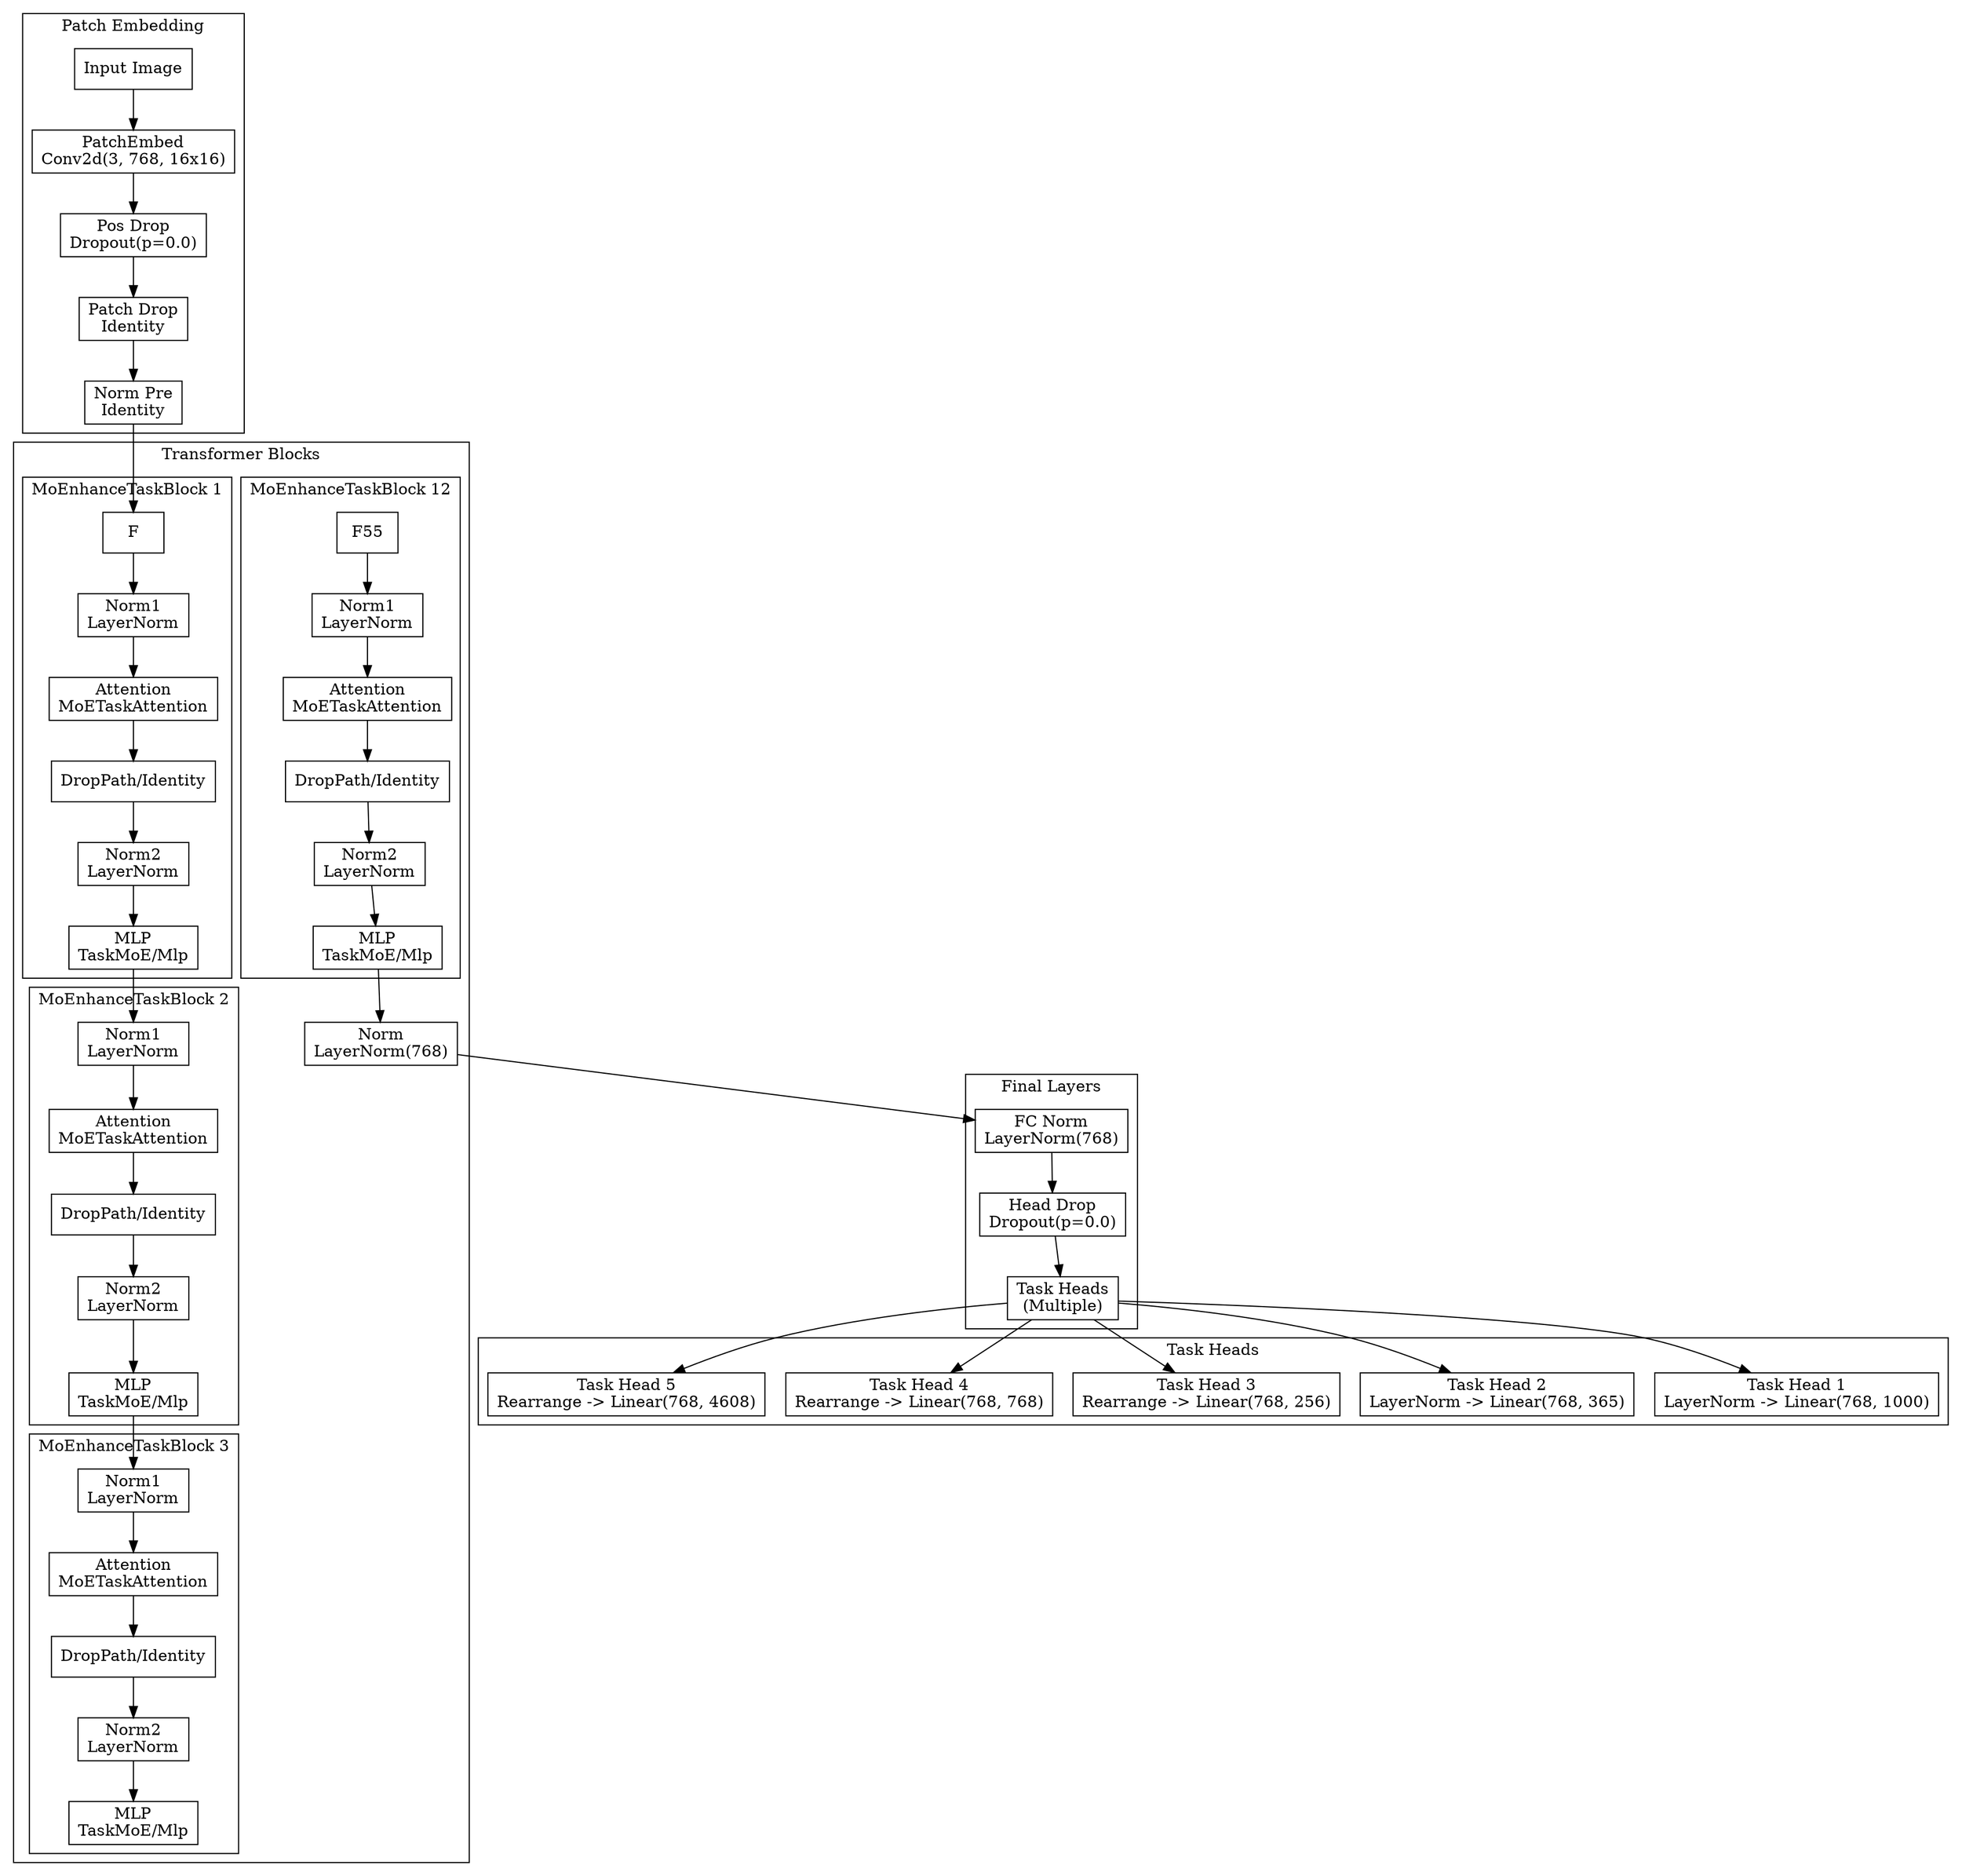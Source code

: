 digraph G {
    node [shape=rect];

    // Patch Embedding
    A [label="Input Image"];
    B [label="PatchEmbed\nConv2d(3, 768, 16x16)"];
    C [label="Pos Drop\nDropout(p=0.0)"];
    D [label="Patch Drop\nIdentity"];
    E [label="Norm Pre\nIdentity"];

    subgraph cluster_Patch_Embedding {
        label="Patch Embedding";
        A -> B;
        B -> C;
        C -> D;
        D -> E;
    }

    // Transformer Blocks
    subgraph cluster_Transformer_Blocks {
        label="Transformer Blocks";
        E -> F;
        
        subgraph cluster_MoEnhanceTaskBlock_1 {
            label="MoEnhanceTaskBlock 1";
            F1 [label="Norm1\nLayerNorm"];
            F2 [label="Attention\nMoETaskAttention"];
            F3 [label="DropPath/Identity"];
            F4 [label="Norm2\nLayerNorm"];
            F5 [label="MLP\nTaskMoE/Mlp"];
            
            F -> F1;
            F1 -> F2;
            F2 -> F3;
            F3 -> F4;
            F4 -> F5;
        }

        subgraph cluster_MoEnhanceTaskBlock_2 {
            label="MoEnhanceTaskBlock 2";
            F6 [label="Norm1\nLayerNorm"];
            F7 [label="Attention\nMoETaskAttention"];
            F8 [label="DropPath/Identity"];
            F9 [label="Norm2\nLayerNorm"];
            F10 [label="MLP\nTaskMoE/Mlp"];
            
            F5 -> F6;
            F6 -> F7;
            F7 -> F8;
            F8 -> F9;
            F9 -> F10;
        }

        subgraph cluster_MoEnhanceTaskBlock_3 {
            label="MoEnhanceTaskBlock 3";
            F11 [label="Norm1\nLayerNorm"];
            F12 [label="Attention\nMoETaskAttention"];
            F13 [label="DropPath/Identity"];
            F14 [label="Norm2\nLayerNorm"];
            F15 [label="MLP\nTaskMoE/Mlp"];
            
            F10 -> F11;
            F11 -> F12;
            F12 -> F13;
            F13 -> F14;
            F14 -> F15;
        }

        // Add more MoEnhanceTaskBlock subgraphs as needed
        // ...

        subgraph cluster_MoEnhanceTaskBlock_12 {
            label="MoEnhanceTaskBlock 12";
            F56 [label="Norm1\nLayerNorm"];
            F57 [label="Attention\nMoETaskAttention"];
            F58 [label="DropPath/Identity"];
            F59 [label="Norm2\nLayerNorm"];
            F60 [label="MLP\nTaskMoE/Mlp"];
            
            F55 -> F56;
            F56 -> F57;
            F57 -> F58;
            F58 -> F59;
            F59 -> F60;
        }

        // Final connection to the next stage
        F60 -> G;
    }

    // Final Layers
    subgraph cluster_Final_Layers {
        label="Final Layers";
        G [label="Norm\nLayerNorm(768)"];
        H [label="FC Norm\nLayerNorm(768)"];
        I [label="Head Drop\nDropout(p=0.0)"];
        J [label="Task Heads\n(Multiple)"];
        
        G -> H;
        H -> I;
        I -> J;
    }

    // Task Heads
    subgraph cluster_Task_Heads {
        label="Task Heads";
        TH1 [label="Task Head 1\nLayerNorm -> Linear(768, 1000)"];
        TH2 [label="Task Head 2\nLayerNorm -> Linear(768, 365)"];
        TH3 [label="Task Head 3\nRearrange -> Linear(768, 256)"];
        TH4 [label="Task Head 4\nRearrange -> Linear(768, 768)"];
        TH5 [label="Task Head 5\nRearrange -> Linear(768, 4608)"];
        
        J -> TH1;
        J -> TH2;
        J -> TH3;
        J -> TH4;
        J -> TH5;
    }
}